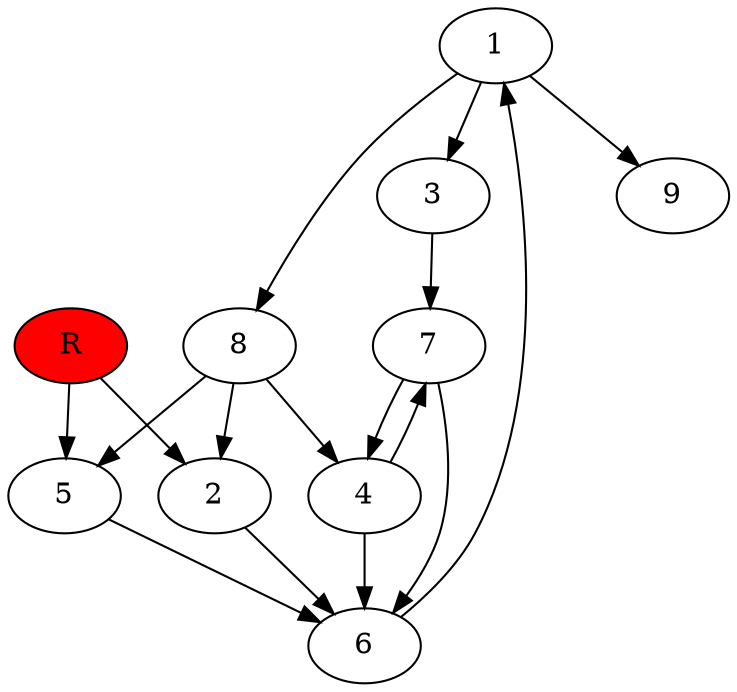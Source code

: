 digraph prb5520 {
	1
	2
	3
	4
	5
	6
	7
	8
	R [fillcolor="#ff0000" style=filled]
	1 -> 3
	1 -> 8
	1 -> 9
	2 -> 6
	3 -> 7
	4 -> 6
	4 -> 7
	5 -> 6
	6 -> 1
	7 -> 4
	7 -> 6
	8 -> 2
	8 -> 4
	8 -> 5
	R -> 2
	R -> 5
}
